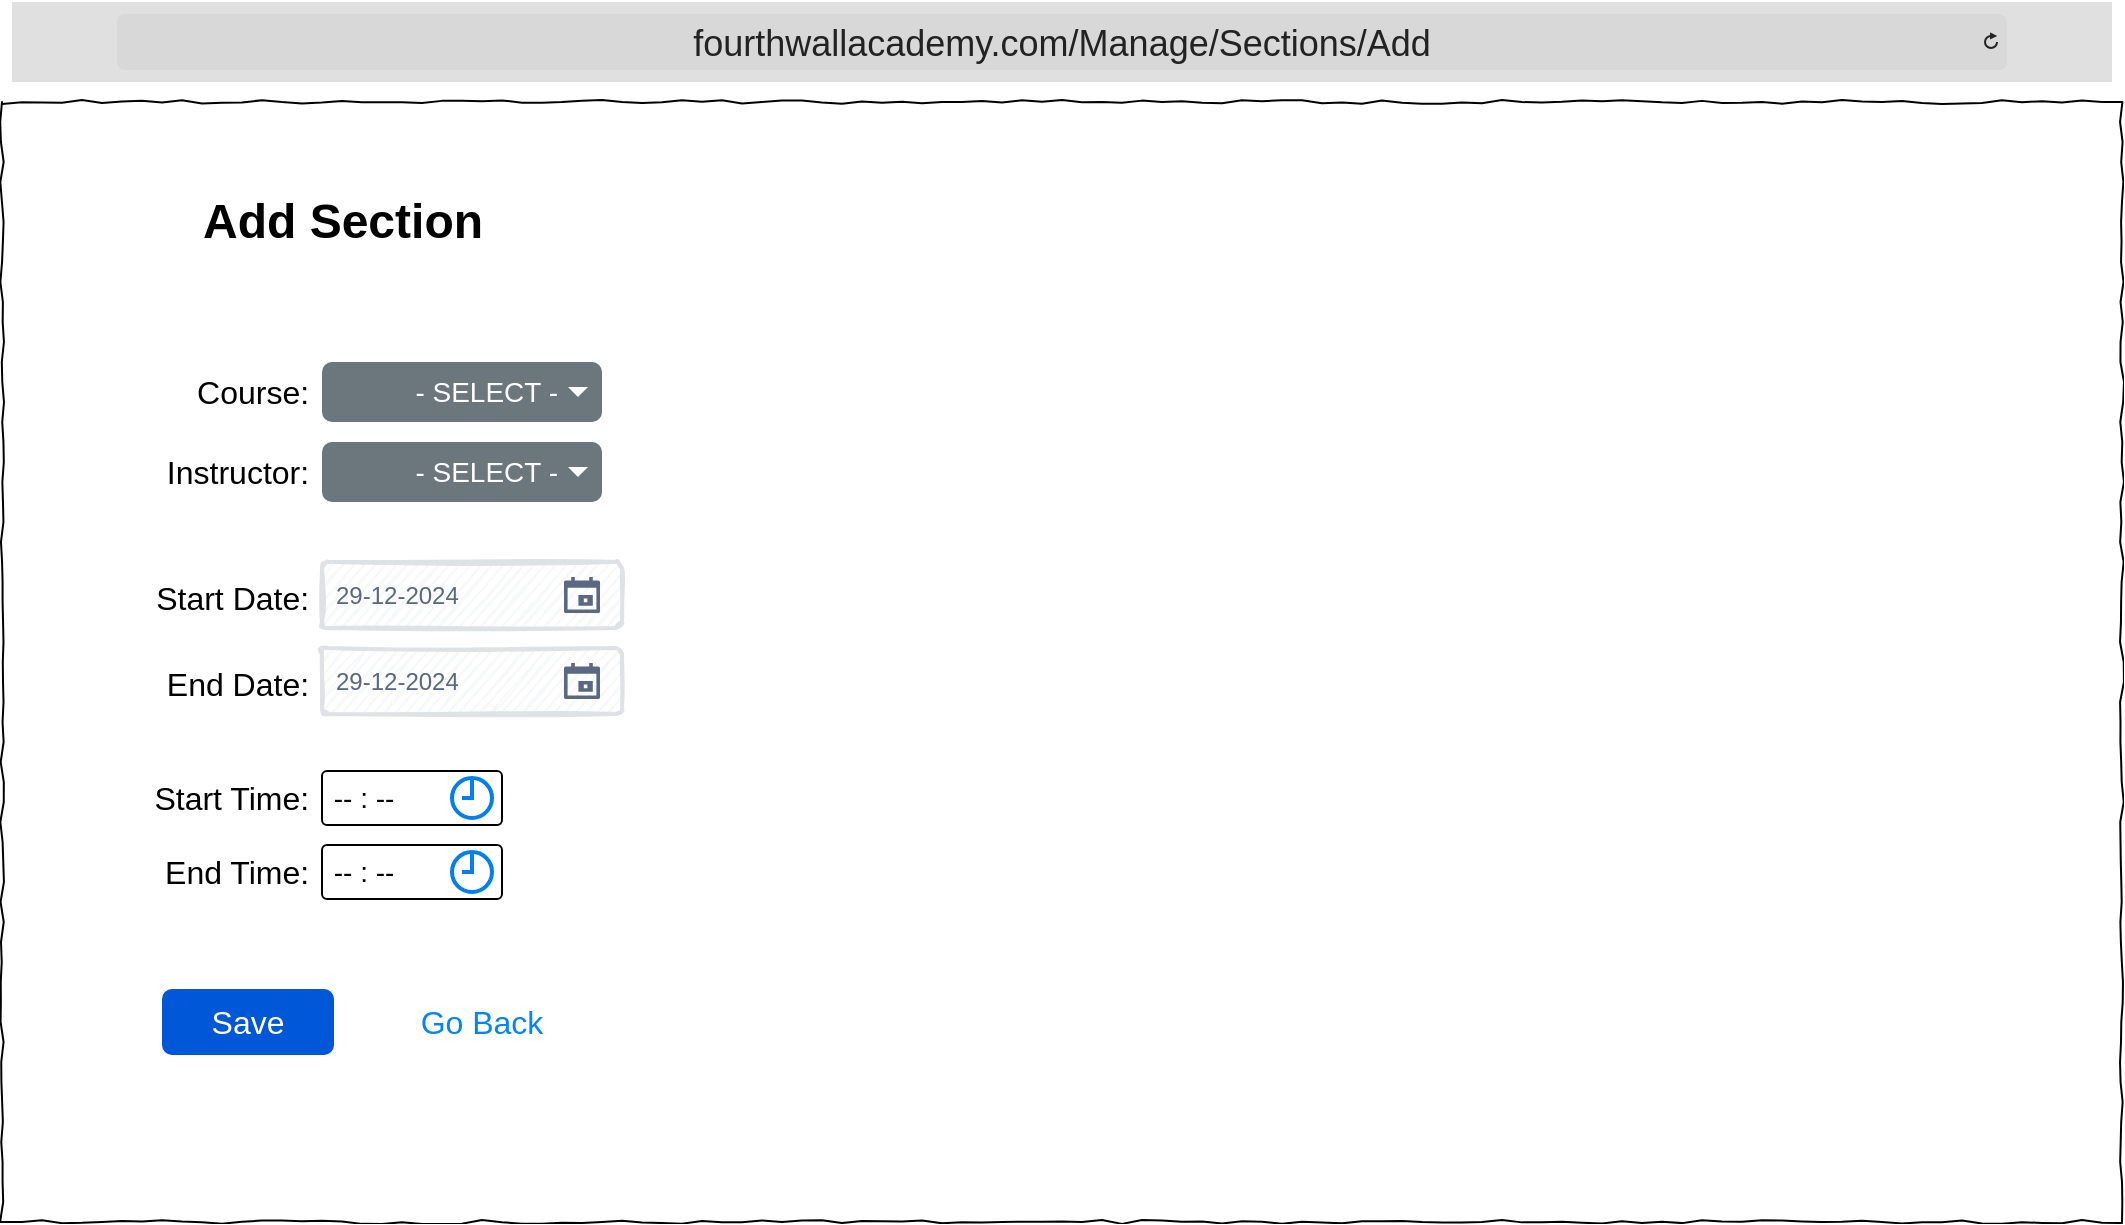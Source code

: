 <mxfile version="26.0.1">
  <diagram name="Page-1" id="03018318-947c-dd8e-b7a3-06fadd420f32">
    <mxGraphModel dx="3354" dy="1258" grid="1" gridSize="10" guides="1" tooltips="1" connect="1" arrows="1" fold="1" page="1" pageScale="1" pageWidth="1100" pageHeight="850" background="none" math="0" shadow="0">
      <root>
        <mxCell id="0" />
        <mxCell id="1" parent="0" />
        <mxCell id="677b7b8949515195-1" value="" style="whiteSpace=wrap;html=1;rounded=0;shadow=0;labelBackgroundColor=none;strokeColor=#000000;strokeWidth=1;fillColor=none;fontFamily=Verdana;fontSize=12;fontColor=#000000;align=center;comic=1;" parent="1" vertex="1">
          <mxGeometry x="20" y="60" width="1060" height="560" as="geometry" />
        </mxCell>
        <mxCell id="gBdz1FRmPUKY2ZFgMoxz-1" value="&lt;font style=&quot;font-size: 18px;&quot;&gt;fourthwallacademy.com/Manage/Sections/Add&lt;/font&gt;" style="html=1;strokeWidth=1;shadow=0;dashed=0;shape=mxgraph.ios7ui.url;fillColor=#e0e0e0;strokeColor=#c0c0c0;buttonText=;strokeColor2=#222222;fontColor=#222222;fontSize=8;spacingTop=2;align=center;whiteSpace=wrap;" parent="1" vertex="1">
          <mxGeometry x="25" y="10" width="1050" height="40" as="geometry" />
        </mxCell>
        <mxCell id="CBU3p2uWpCq7XRt16fgI-1" value="Add&lt;span style=&quot;background-color: initial;&quot;&gt;&amp;nbsp;Section&lt;/span&gt;" style="text;strokeColor=none;fillColor=none;html=1;fontSize=24;fontStyle=1;verticalAlign=middle;align=center;" parent="1" vertex="1">
          <mxGeometry x="80" y="100" width="220" height="40" as="geometry" />
        </mxCell>
        <mxCell id="CBU3p2uWpCq7XRt16fgI-2" value="&lt;font style=&quot;font-size: 16px;&quot;&gt;Course:&amp;nbsp;&lt;/font&gt;" style="text;html=1;align=right;verticalAlign=middle;whiteSpace=wrap;rounded=0;" parent="1" vertex="1">
          <mxGeometry x="90" y="190" width="90" height="30" as="geometry" />
        </mxCell>
        <mxCell id="CBU3p2uWpCq7XRt16fgI-3" value="&lt;font style=&quot;font-size: 16px;&quot;&gt;Start Date:&amp;nbsp;&lt;/font&gt;" style="text;html=1;align=right;verticalAlign=middle;whiteSpace=wrap;rounded=0;" parent="1" vertex="1">
          <mxGeometry x="90" y="293" width="90" height="30" as="geometry" />
        </mxCell>
        <mxCell id="CBU3p2uWpCq7XRt16fgI-11" value="&lt;font style=&quot;font-size: 16px;&quot;&gt;Save&lt;/font&gt;" style="rounded=1;fillColor=#0057D8;strokeColor=none;html=1;whiteSpace=wrap;fontColor=#ffffff;align=center;verticalAlign=middle;fontStyle=0;fontSize=12;sketch=0;" parent="1" vertex="1">
          <mxGeometry x="100" y="503.5" width="86" height="33" as="geometry" />
        </mxCell>
        <mxCell id="CBU3p2uWpCq7XRt16fgI-12" value="Go Back" style="html=1;shadow=0;dashed=0;shape=mxgraph.bootstrap.rrect;rSize=5;strokeColor=none;strokeWidth=1;fillColor=none;fontColor=#0085FC;whiteSpace=wrap;align=center;verticalAlign=middle;spacingLeft=0;fontStyle=0;fontSize=16;spacing=5;" parent="1" vertex="1">
          <mxGeometry x="210" y="500" width="100" height="40" as="geometry" />
        </mxCell>
        <mxCell id="xDpEaBKd5AiYZeXGHIcU-1" value="- SELECT -" style="html=1;shadow=0;dashed=0;shape=mxgraph.bootstrap.rrect;rSize=5;strokeColor=none;strokeWidth=1;fillColor=#6C767D;fontColor=#ffffff;whiteSpace=wrap;align=right;verticalAlign=middle;fontStyle=0;fontSize=14;spacingRight=20;" parent="1" vertex="1">
          <mxGeometry x="180" y="190" width="140" height="30" as="geometry" />
        </mxCell>
        <mxCell id="xDpEaBKd5AiYZeXGHIcU-2" value="" style="shape=triangle;direction=south;fillColor=#ffffff;strokeColor=none;perimeter=none;" parent="xDpEaBKd5AiYZeXGHIcU-1" vertex="1">
          <mxGeometry x="1" y="0.5" width="10" height="5" relative="1" as="geometry">
            <mxPoint x="-17" y="-2.5" as="offset" />
          </mxGeometry>
        </mxCell>
        <mxCell id="xDpEaBKd5AiYZeXGHIcU-4" value="&lt;font face=&quot;Helvetica&quot;&gt;29-12-2024&lt;/font&gt;" style="rounded=1;arcSize=9;fillColor=#F7F8F9;align=left;spacingLeft=5;strokeColor=#DEE1E6;html=1;strokeWidth=2;fontColor=#596780;fontSize=12;sketch=1;hachureGap=4;pointerEvents=0;fontFamily=Architects Daughter;fontSource=https%3A%2F%2Ffonts.googleapis.com%2Fcss%3Ffamily%3DArchitects%2BDaughter;" parent="1" vertex="1">
          <mxGeometry x="180" y="290" width="150" height="33" as="geometry" />
        </mxCell>
        <mxCell id="xDpEaBKd5AiYZeXGHIcU-5" value="" style="shape=mxgraph.gmdl.calendar;fillColor=#5A6881;strokeColor=none;sketch=0;hachureGap=4;pointerEvents=0;fontFamily=Architects Daughter;fontSource=https%3A%2F%2Ffonts.googleapis.com%2Fcss%3Ffamily%3DArchitects%2BDaughter;fontSize=20;" parent="xDpEaBKd5AiYZeXGHIcU-4" vertex="1">
          <mxGeometry x="1" y="0.5" width="18" height="18" relative="1" as="geometry">
            <mxPoint x="-29" y="-9" as="offset" />
          </mxGeometry>
        </mxCell>
        <mxCell id="xDpEaBKd5AiYZeXGHIcU-6" value="&lt;font style=&quot;font-size: 16px;&quot;&gt;End Date:&amp;nbsp;&lt;/font&gt;" style="text;html=1;align=right;verticalAlign=middle;whiteSpace=wrap;rounded=0;" parent="1" vertex="1">
          <mxGeometry x="90" y="336" width="90" height="30" as="geometry" />
        </mxCell>
        <mxCell id="xDpEaBKd5AiYZeXGHIcU-7" value="&lt;font face=&quot;Helvetica&quot;&gt;29-12-2024&lt;/font&gt;" style="rounded=1;arcSize=9;fillColor=#F7F8F9;align=left;spacingLeft=5;strokeColor=#DEE1E6;html=1;strokeWidth=2;fontColor=#596780;fontSize=12;sketch=1;hachureGap=4;pointerEvents=0;fontFamily=Architects Daughter;fontSource=https%3A%2F%2Ffonts.googleapis.com%2Fcss%3Ffamily%3DArchitects%2BDaughter;" parent="1" vertex="1">
          <mxGeometry x="180" y="333" width="150" height="33" as="geometry" />
        </mxCell>
        <mxCell id="xDpEaBKd5AiYZeXGHIcU-8" value="" style="shape=mxgraph.gmdl.calendar;fillColor=#5A6881;strokeColor=none;sketch=0;hachureGap=4;pointerEvents=0;fontFamily=Architects Daughter;fontSource=https%3A%2F%2Ffonts.googleapis.com%2Fcss%3Ffamily%3DArchitects%2BDaughter;fontSize=20;" parent="xDpEaBKd5AiYZeXGHIcU-7" vertex="1">
          <mxGeometry x="1" y="0.5" width="18" height="18" relative="1" as="geometry">
            <mxPoint x="-29" y="-9" as="offset" />
          </mxGeometry>
        </mxCell>
        <mxCell id="xDpEaBKd5AiYZeXGHIcU-9" value="&lt;font style=&quot;font-size: 16px;&quot;&gt;Instructor:&amp;nbsp;&lt;/font&gt;" style="text;html=1;align=right;verticalAlign=middle;whiteSpace=wrap;rounded=0;" parent="1" vertex="1">
          <mxGeometry x="90" y="230" width="90" height="30" as="geometry" />
        </mxCell>
        <mxCell id="xDpEaBKd5AiYZeXGHIcU-10" value="- SELECT -" style="html=1;shadow=0;dashed=0;shape=mxgraph.bootstrap.rrect;rSize=5;strokeColor=none;strokeWidth=1;fillColor=#6C767D;fontColor=#ffffff;whiteSpace=wrap;align=right;verticalAlign=middle;fontStyle=0;fontSize=14;spacingRight=20;" parent="1" vertex="1">
          <mxGeometry x="180" y="230" width="140" height="30" as="geometry" />
        </mxCell>
        <mxCell id="xDpEaBKd5AiYZeXGHIcU-11" value="" style="shape=triangle;direction=south;fillColor=#ffffff;strokeColor=none;perimeter=none;" parent="xDpEaBKd5AiYZeXGHIcU-10" vertex="1">
          <mxGeometry x="1" y="0.5" width="10" height="5" relative="1" as="geometry">
            <mxPoint x="-17" y="-2.5" as="offset" />
          </mxGeometry>
        </mxCell>
        <mxCell id="xDpEaBKd5AiYZeXGHIcU-12" value="&lt;font style=&quot;font-size: 16px;&quot;&gt;Start Time:&amp;nbsp;&lt;/font&gt;" style="text;html=1;align=right;verticalAlign=middle;whiteSpace=wrap;rounded=0;" parent="1" vertex="1">
          <mxGeometry x="90" y="393" width="90" height="30" as="geometry" />
        </mxCell>
        <mxCell id="xDpEaBKd5AiYZeXGHIcU-16" value="&lt;font style=&quot;font-size: 14px;&quot;&gt;&amp;nbsp;-- : --&lt;/font&gt;" style="strokeWidth=1;html=1;shadow=0;dashed=0;shape=mxgraph.ios.iTextInput;buttonText=;fontSize=8;whiteSpace=wrap;align=left;fillColor=none;" parent="1" vertex="1">
          <mxGeometry x="180" y="394.5" width="90" height="27" as="geometry" />
        </mxCell>
        <mxCell id="xDpEaBKd5AiYZeXGHIcU-17" value="&lt;font style=&quot;font-size: 14px;&quot;&gt;&amp;nbsp;-- : --&lt;/font&gt;" style="strokeWidth=1;html=1;shadow=0;dashed=0;shape=mxgraph.ios.iTextInput;buttonText=;fontSize=8;whiteSpace=wrap;align=left;fillColor=none;" parent="1" vertex="1">
          <mxGeometry x="180" y="431.5" width="90" height="27" as="geometry" />
        </mxCell>
        <mxCell id="xDpEaBKd5AiYZeXGHIcU-18" value="&lt;font style=&quot;font-size: 16px;&quot;&gt;End Time:&amp;nbsp;&lt;/font&gt;" style="text;html=1;align=right;verticalAlign=middle;whiteSpace=wrap;rounded=0;" parent="1" vertex="1">
          <mxGeometry x="90" y="430" width="90" height="30" as="geometry" />
        </mxCell>
        <mxCell id="xDpEaBKd5AiYZeXGHIcU-22" value="" style="html=1;verticalLabelPosition=bottom;align=center;labelBackgroundColor=#ffffff;verticalAlign=top;strokeWidth=2;strokeColor=#0080F0;shadow=0;dashed=0;shape=mxgraph.ios7.icons.clock;" parent="1" vertex="1">
          <mxGeometry x="245" y="398" width="20" height="20" as="geometry" />
        </mxCell>
        <mxCell id="xDpEaBKd5AiYZeXGHIcU-23" value="" style="html=1;verticalLabelPosition=bottom;align=center;labelBackgroundColor=#ffffff;verticalAlign=top;strokeWidth=2;strokeColor=#0080F0;shadow=0;dashed=0;shape=mxgraph.ios7.icons.clock;" parent="1" vertex="1">
          <mxGeometry x="245" y="435" width="20" height="20" as="geometry" />
        </mxCell>
      </root>
    </mxGraphModel>
  </diagram>
</mxfile>
